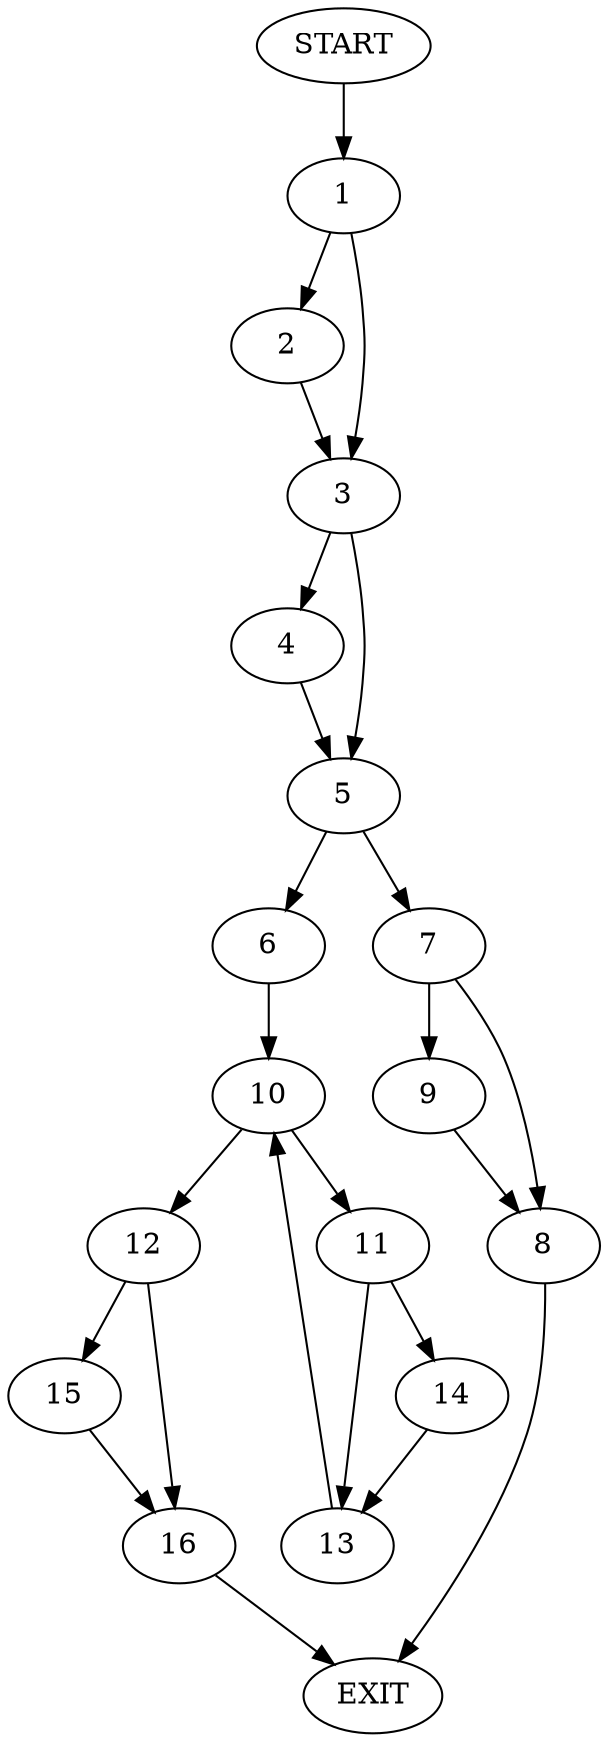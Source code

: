 digraph {
0 [label="START"]
17 [label="EXIT"]
0 -> 1
1 -> 2
1 -> 3
2 -> 3
3 -> 4
3 -> 5
4 -> 5
5 -> 6
5 -> 7
7 -> 8
7 -> 9
6 -> 10
8 -> 17
9 -> 8
10 -> 11
10 -> 12
11 -> 13
11 -> 14
12 -> 15
12 -> 16
14 -> 13
13 -> 10
15 -> 16
16 -> 17
}
